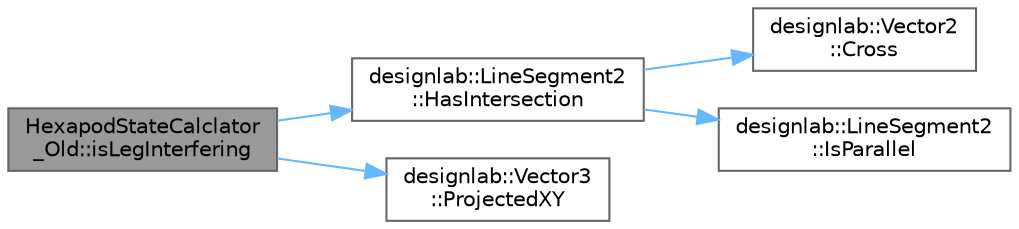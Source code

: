 digraph "HexapodStateCalclator_Old::isLegInterfering"
{
 // LATEX_PDF_SIZE
  bgcolor="transparent";
  edge [fontname=Helvetica,fontsize=10,labelfontname=Helvetica,labelfontsize=10];
  node [fontname=Helvetica,fontsize=10,shape=box,height=0.2,width=0.4];
  rankdir="LR";
  Node1 [id="Node000001",label="HexapodStateCalclator\l_Old::isLegInterfering",height=0.2,width=0.4,color="gray40", fillcolor="grey60", style="filled", fontcolor="black",tooltip="脚の干渉をチェックする．"];
  Node1 -> Node2 [id="edge1_Node000001_Node000002",color="steelblue1",style="solid",tooltip=" "];
  Node2 [id="Node000002",label="designlab::LineSegment2\l::HasIntersection",height=0.2,width=0.4,color="grey40", fillcolor="white", style="filled",URL="$structdesignlab_1_1_line_segment2.html#a8e2bdbc5c825c119d1801aa07bf3555e",tooltip="他の線分と交点が存在しているかどうか調べる関数"];
  Node2 -> Node3 [id="edge2_Node000002_Node000003",color="steelblue1",style="solid",tooltip=" "];
  Node3 [id="Node000003",label="designlab::Vector2\l::Cross",height=0.2,width=0.4,color="grey40", fillcolor="white", style="filled",URL="$structdesignlab_1_1_vector2.html#ad4dbe99350225f345d3f9dba83480dca",tooltip="このベクトルとotherの外積を返す"];
  Node2 -> Node4 [id="edge3_Node000002_Node000004",color="steelblue1",style="solid",tooltip=" "];
  Node4 [id="Node000004",label="designlab::LineSegment2\l::IsParallel",height=0.2,width=0.4,color="grey40", fillcolor="white", style="filled",URL="$structdesignlab_1_1_line_segment2.html#a8608ddbcf8e71c74186de4fc6420f4ee",tooltip="線分が平行かどうか調べる関数"];
  Node1 -> Node5 [id="edge4_Node000001_Node000005",color="steelblue1",style="solid",tooltip=" "];
  Node5 [id="Node000005",label="designlab::Vector3\l::ProjectedXY",height=0.2,width=0.4,color="grey40", fillcolor="white", style="filled",URL="$structdesignlab_1_1_vector3.html#a3f278dfeaf16db1a9635bd4e3eecf6ed",tooltip="XY平面に射影したベクトルを返す．"];
}

